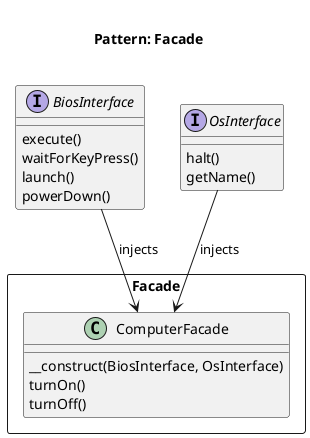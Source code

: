 @startuml
    Title <size:20>\nPattern: Facade\n

    package Facade <<Rectangle>> {
        class ComputerFacade {
            __construct(BiosInterface, OsInterface)
            turnOn()
            turnOff()
        }
    }

    interface BiosInterface {
        execute()
        waitForKeyPress()
        launch()
        powerDown()
    }

    interface OsInterface {
        halt()
        getName()
    }

    BiosInterface --> ComputerFacade: injects
    OsInterface --> ComputerFacade: injects
@enduml